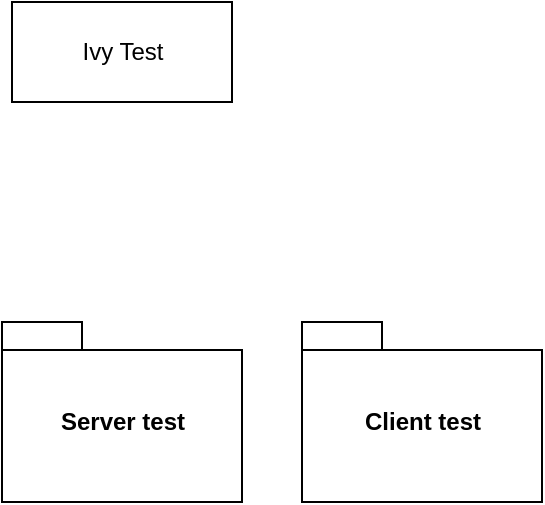 <mxfile version="12.9.3" type="device"><diagram id="CWBZToCZBqPZGlzCT7hG" name="Page-1"><mxGraphModel dx="1422" dy="822" grid="1" gridSize="10" guides="1" tooltips="1" connect="1" arrows="1" fold="1" page="1" pageScale="1" pageWidth="827" pageHeight="1169" math="0" shadow="0"><root><mxCell id="0"/><mxCell id="1" parent="0"/><mxCell id="YTQEXoSz5WHQ_3fz-f2L-1" value="Server test" style="shape=folder;fontStyle=1;spacingTop=10;tabWidth=40;tabHeight=14;tabPosition=left;html=1;" vertex="1" parent="1"><mxGeometry x="340" y="250" width="120" height="90" as="geometry"/></mxCell><mxCell id="YTQEXoSz5WHQ_3fz-f2L-2" value="Client test" style="shape=folder;fontStyle=1;spacingTop=10;tabWidth=40;tabHeight=14;tabPosition=left;html=1;" vertex="1" parent="1"><mxGeometry x="490" y="250" width="120" height="90" as="geometry"/></mxCell><mxCell id="YTQEXoSz5WHQ_3fz-f2L-3" value="Ivy Test" style="html=1;" vertex="1" parent="1"><mxGeometry x="345" y="90" width="110" height="50" as="geometry"/></mxCell></root></mxGraphModel></diagram></mxfile>